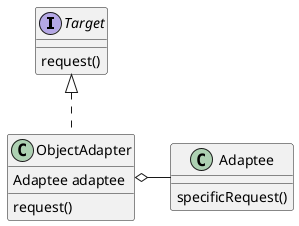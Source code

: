@startuml
interface Target {
request()
}
class Adaptee {
specificRequest()
}
class ObjectAdapter implements Target{
Adaptee adaptee
request()
}
ObjectAdapter o- Adaptee
@enduml